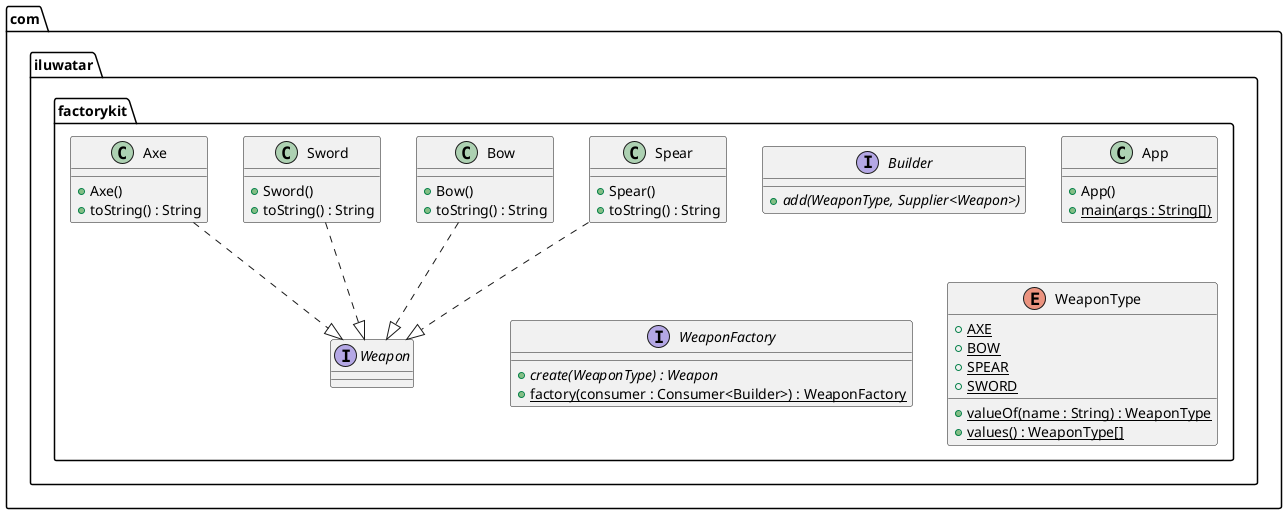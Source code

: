 @startuml
package com.iluwatar.factorykit {
  interface Builder {
    + add(WeaponType, Supplier<Weapon>) {abstract}
  }
  class Spear {
    + Spear()
    + toString() : String
  }
  class Bow {
    + Bow()
    + toString() : String
  }
  class Sword {
    + Sword()
    + toString() : String
  }
  interface Weapon {
  }
  class App {
    + App()
    + main(args : String[]) {static}
  }
  class Axe {
    + Axe()
    + toString() : String
  }
  interface WeaponFactory {
    + create(WeaponType) : Weapon {abstract}
    + factory(consumer : Consumer<Builder>) : WeaponFactory {static}
  }
  enum WeaponType {
    + AXE {static}
    + BOW {static}
    + SPEAR {static}
    + SWORD {static}
    + valueOf(name : String) : WeaponType {static}
    + values() : WeaponType[] {static}
  }
}
Spear ..|> Weapon 
Bow ..|> Weapon 
Sword ..|> Weapon 
Axe ..|> Weapon 
@enduml